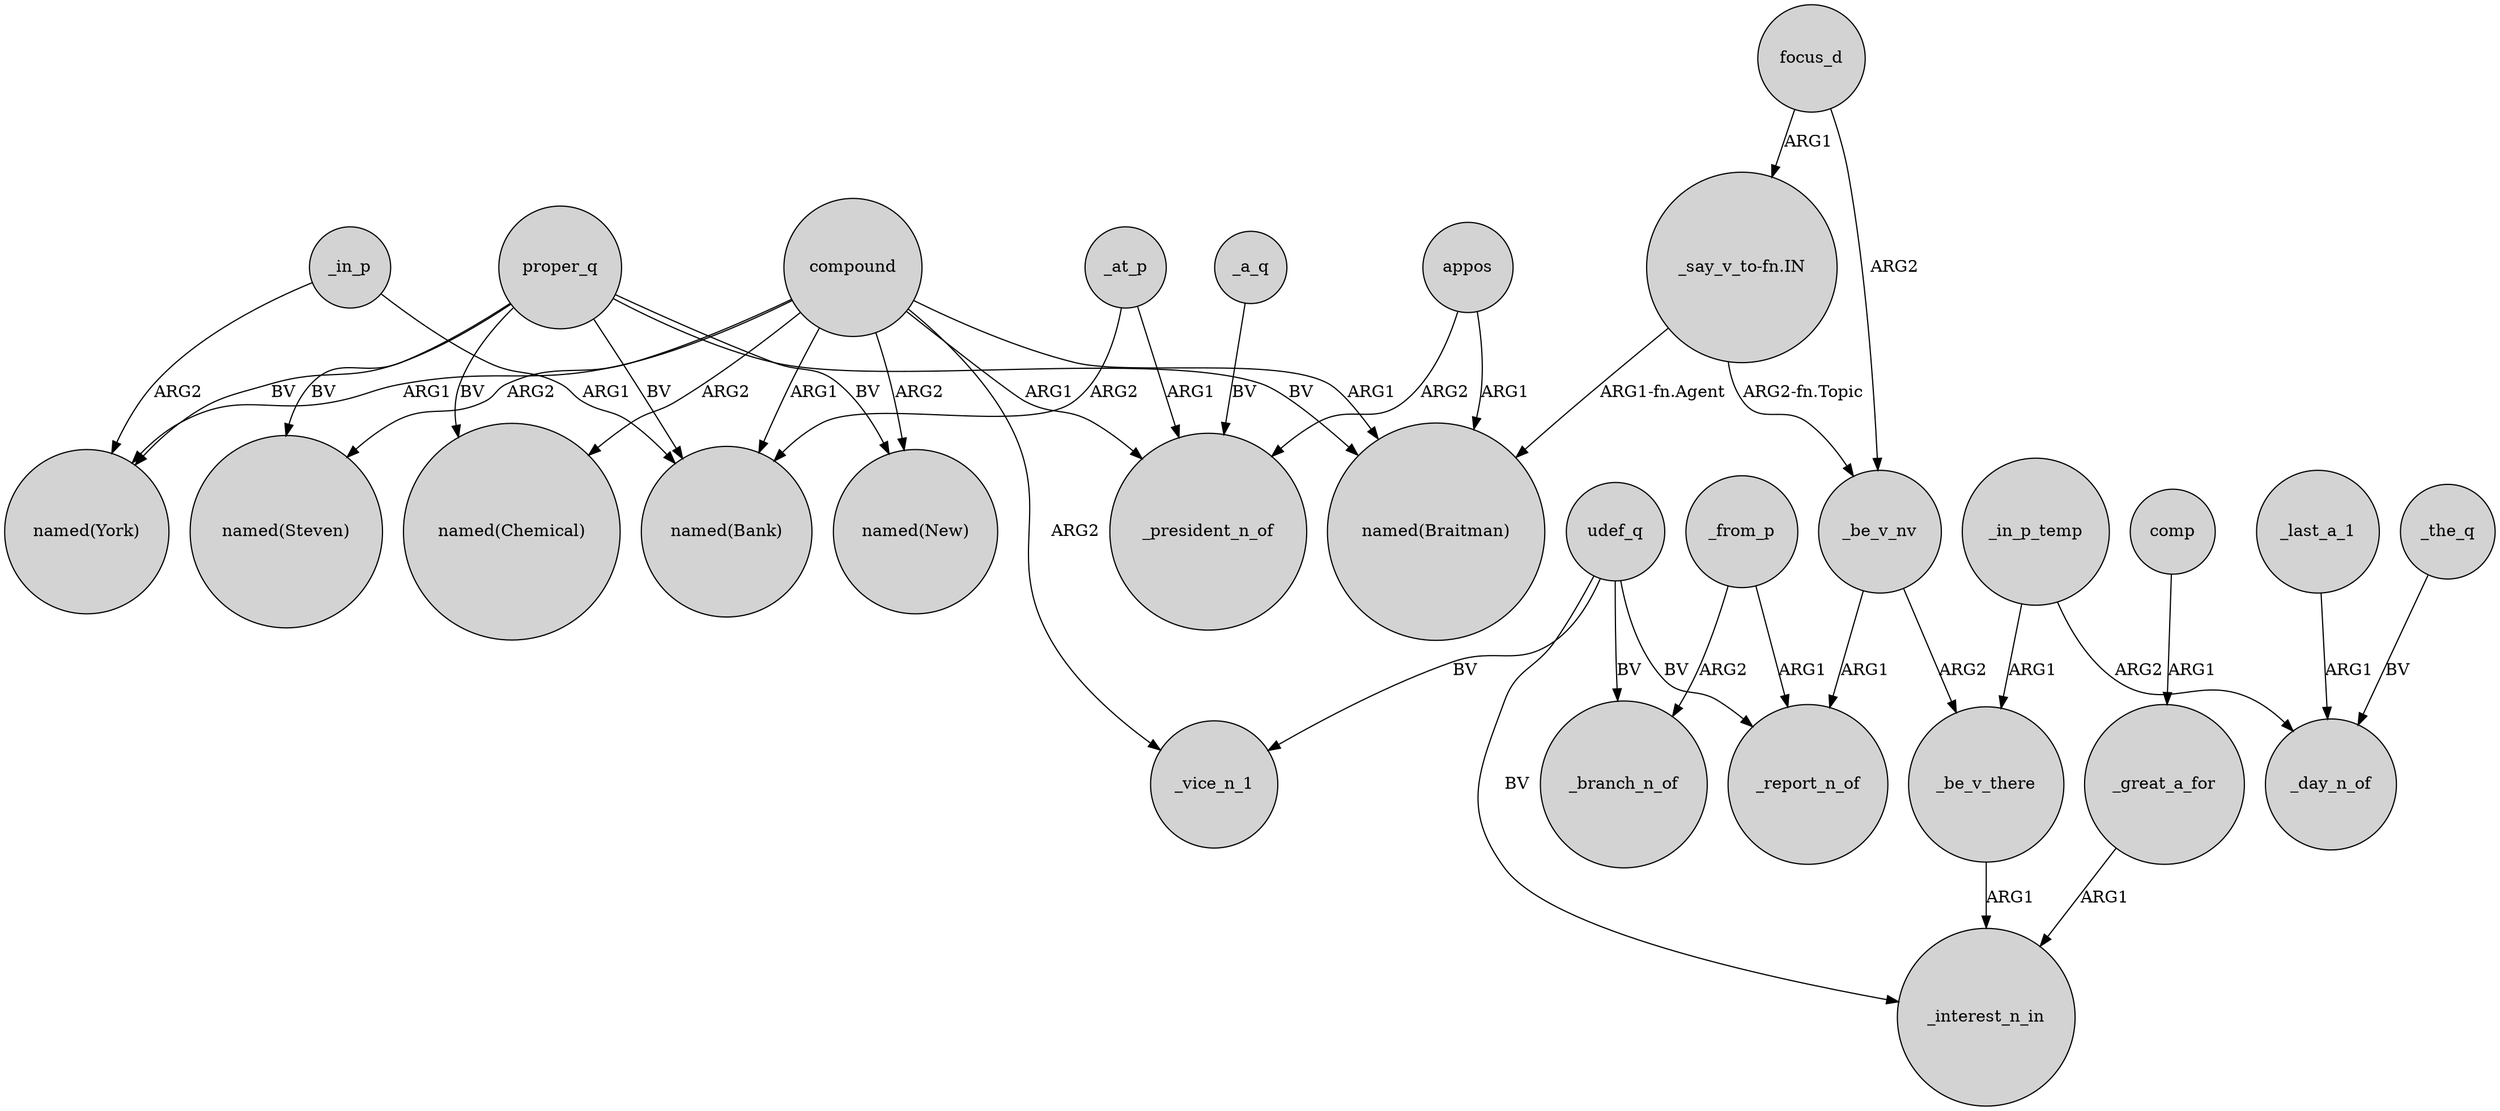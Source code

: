 digraph {
	node [shape=circle style=filled]
	_at_p -> "named(Bank)" [label=ARG2]
	compound -> _vice_n_1 [label=ARG2]
	udef_q -> _branch_n_of [label=BV]
	compound -> "named(New)" [label=ARG2]
	_in_p_temp -> _be_v_there [label=ARG1]
	proper_q -> "named(New)" [label=BV]
	_be_v_nv -> _be_v_there [label=ARG2]
	udef_q -> _report_n_of [label=BV]
	udef_q -> _interest_n_in [label=BV]
	appos -> "named(Braitman)" [label=ARG1]
	_in_p -> "named(Bank)" [label=ARG1]
	udef_q -> _vice_n_1 [label=BV]
	comp -> _great_a_for [label=ARG1]
	proper_q -> "named(Steven)" [label=BV]
	_the_q -> _day_n_of [label=BV]
	appos -> _president_n_of [label=ARG2]
	proper_q -> "named(Braitman)" [label=BV]
	_great_a_for -> _interest_n_in [label=ARG1]
	_in_p_temp -> _day_n_of [label=ARG2]
	"_say_v_to-fn.IN" -> "named(Braitman)" [label="ARG1-fn.Agent"]
	proper_q -> "named(Bank)" [label=BV]
	_from_p -> _report_n_of [label=ARG1]
	compound -> "named(Braitman)" [label=ARG1]
	compound -> "named(Steven)" [label=ARG2]
	compound -> _president_n_of [label=ARG1]
	compound -> "named(York)" [label=ARG1]
	focus_d -> _be_v_nv [label=ARG2]
	"_say_v_to-fn.IN" -> _be_v_nv [label="ARG2-fn.Topic"]
	_at_p -> _president_n_of [label=ARG1]
	proper_q -> "named(Chemical)" [label=BV]
	compound -> "named(Chemical)" [label=ARG2]
	_a_q -> _president_n_of [label=BV]
	_be_v_there -> _interest_n_in [label=ARG1]
	_in_p -> "named(York)" [label=ARG2]
	compound -> "named(Bank)" [label=ARG1]
	_last_a_1 -> _day_n_of [label=ARG1]
	_from_p -> _branch_n_of [label=ARG2]
	_be_v_nv -> _report_n_of [label=ARG1]
	proper_q -> "named(York)" [label=BV]
	focus_d -> "_say_v_to-fn.IN" [label=ARG1]
}
